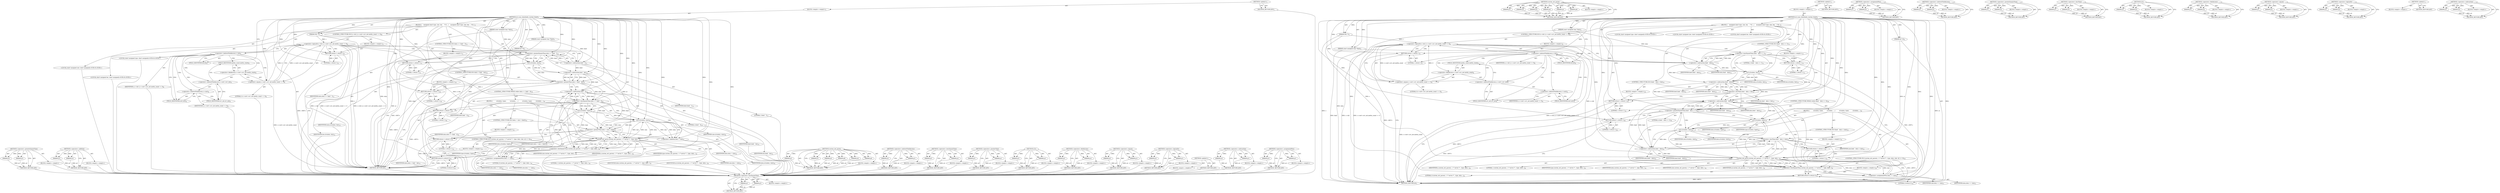 digraph "&lt;operator&gt;.subtraction" {
vulnerable_140 [label=<(METHOD,&lt;operator&gt;.greaterEqualsThan)>];
vulnerable_141 [label=<(PARAM,p1)>];
vulnerable_142 [label=<(PARAM,p2)>];
vulnerable_143 [label=<(BLOCK,&lt;empty&gt;,&lt;empty&gt;)>];
vulnerable_144 [label=<(METHOD_RETURN,ANY)>];
vulnerable_165 [label=<(METHOD,&lt;operator&gt;.addition)>];
vulnerable_166 [label=<(PARAM,p1)>];
vulnerable_167 [label=<(PARAM,p2)>];
vulnerable_168 [label=<(BLOCK,&lt;empty&gt;,&lt;empty&gt;)>];
vulnerable_169 [label=<(METHOD_RETURN,ANY)>];
vulnerable_6 [label=<(METHOD,&lt;global&gt;)<SUB>1</SUB>>];
vulnerable_7 [label=<(BLOCK,&lt;empty&gt;,&lt;empty&gt;)<SUB>1</SUB>>];
vulnerable_8 [label=<(METHOD,ssl_scan_clienthello_custom_tlsext)<SUB>1</SUB>>];
vulnerable_9 [label=<(PARAM,SSL *s)<SUB>1</SUB>>];
vulnerable_10 [label=<(PARAM,const unsigned char *data)<SUB>2</SUB>>];
vulnerable_11 [label=<(PARAM,const unsigned char *limit)<SUB>3</SUB>>];
vulnerable_12 [label=<(PARAM,int *al)<SUB>4</SUB>>];
vulnerable_13 [label=<(BLOCK,{
    unsigned short type, size, len;
    /* If...,{
    unsigned short type, size, len;
    /* If...)<SUB>5</SUB>>];
vulnerable_14 [label="<(LOCAL,short unsigned type: short unsigned)<SUB>6</SUB>>"];
vulnerable_15 [label="<(LOCAL,short unsigned size: short unsigned)<SUB>6</SUB>>"];
vulnerable_16 [label="<(LOCAL,short unsigned len: short unsigned)<SUB>6</SUB>>"];
vulnerable_17 [label=<(CONTROL_STRUCTURE,IF,if (s-&gt;hit || s-&gt;cert-&gt;srv_ext.meths_count == 0))<SUB>8</SUB>>];
vulnerable_18 [label=<(&lt;operator&gt;.logicalOr,s-&gt;hit || s-&gt;cert-&gt;srv_ext.meths_count == 0)<SUB>8</SUB>>];
vulnerable_19 [label=<(&lt;operator&gt;.indirectFieldAccess,s-&gt;hit)<SUB>8</SUB>>];
vulnerable_20 [label=<(IDENTIFIER,s,s-&gt;hit || s-&gt;cert-&gt;srv_ext.meths_count == 0)<SUB>8</SUB>>];
vulnerable_21 [label=<(FIELD_IDENTIFIER,hit,hit)<SUB>8</SUB>>];
vulnerable_22 [label=<(&lt;operator&gt;.equals,s-&gt;cert-&gt;srv_ext.meths_count == 0)<SUB>8</SUB>>];
vulnerable_23 [label=<(&lt;operator&gt;.fieldAccess,s-&gt;cert-&gt;srv_ext.meths_count)<SUB>8</SUB>>];
vulnerable_24 [label=<(&lt;operator&gt;.indirectFieldAccess,s-&gt;cert-&gt;srv_ext)<SUB>8</SUB>>];
vulnerable_25 [label=<(&lt;operator&gt;.indirectFieldAccess,s-&gt;cert)<SUB>8</SUB>>];
vulnerable_26 [label=<(IDENTIFIER,s,s-&gt;cert-&gt;srv_ext.meths_count == 0)<SUB>8</SUB>>];
vulnerable_27 [label=<(FIELD_IDENTIFIER,cert,cert)<SUB>8</SUB>>];
vulnerable_28 [label=<(FIELD_IDENTIFIER,srv_ext,srv_ext)<SUB>8</SUB>>];
vulnerable_29 [label=<(FIELD_IDENTIFIER,meths_count,meths_count)<SUB>8</SUB>>];
vulnerable_30 [label=<(LITERAL,0,s-&gt;cert-&gt;srv_ext.meths_count == 0)<SUB>8</SUB>>];
vulnerable_31 [label=<(BLOCK,&lt;empty&gt;,&lt;empty&gt;)<SUB>9</SUB>>];
vulnerable_32 [label=<(RETURN,return 1;,return 1;)<SUB>9</SUB>>];
vulnerable_33 [label=<(LITERAL,1,return 1;)<SUB>9</SUB>>];
vulnerable_34 [label=<(CONTROL_STRUCTURE,IF,if (data &gt;= limit - 2))<SUB>11</SUB>>];
vulnerable_35 [label=<(&lt;operator&gt;.greaterEqualsThan,data &gt;= limit - 2)<SUB>11</SUB>>];
vulnerable_36 [label=<(IDENTIFIER,data,data &gt;= limit - 2)<SUB>11</SUB>>];
vulnerable_37 [label=<(&lt;operator&gt;.subtraction,limit - 2)<SUB>11</SUB>>];
vulnerable_38 [label=<(IDENTIFIER,limit,limit - 2)<SUB>11</SUB>>];
vulnerable_39 [label=<(LITERAL,2,limit - 2)<SUB>11</SUB>>];
vulnerable_40 [label=<(BLOCK,&lt;empty&gt;,&lt;empty&gt;)<SUB>12</SUB>>];
vulnerable_41 [label=<(RETURN,return 1;,return 1;)<SUB>12</SUB>>];
vulnerable_42 [label=<(LITERAL,1,return 1;)<SUB>12</SUB>>];
vulnerable_43 [label=<(n2s,n2s(data, len))<SUB>13</SUB>>];
vulnerable_44 [label=<(IDENTIFIER,data,n2s(data, len))<SUB>13</SUB>>];
vulnerable_45 [label=<(IDENTIFIER,len,n2s(data, len))<SUB>13</SUB>>];
vulnerable_46 [label=<(CONTROL_STRUCTURE,IF,if (data &gt; limit - len))<SUB>15</SUB>>];
vulnerable_47 [label=<(&lt;operator&gt;.greaterThan,data &gt; limit - len)<SUB>15</SUB>>];
vulnerable_48 [label=<(IDENTIFIER,data,data &gt; limit - len)<SUB>15</SUB>>];
vulnerable_49 [label=<(&lt;operator&gt;.subtraction,limit - len)<SUB>15</SUB>>];
vulnerable_50 [label=<(IDENTIFIER,limit,limit - len)<SUB>15</SUB>>];
vulnerable_51 [label=<(IDENTIFIER,len,limit - len)<SUB>15</SUB>>];
vulnerable_52 [label=<(BLOCK,&lt;empty&gt;,&lt;empty&gt;)<SUB>16</SUB>>];
vulnerable_53 [label=<(RETURN,return 1;,return 1;)<SUB>16</SUB>>];
vulnerable_54 [label=<(LITERAL,1,return 1;)<SUB>16</SUB>>];
vulnerable_55 [label=<(CONTROL_STRUCTURE,WHILE,while (data &lt;= limit - 4))<SUB>18</SUB>>];
vulnerable_56 [label=<(&lt;operator&gt;.lessEqualsThan,data &lt;= limit - 4)<SUB>18</SUB>>];
vulnerable_57 [label=<(IDENTIFIER,data,data &lt;= limit - 4)<SUB>18</SUB>>];
vulnerable_58 [label=<(&lt;operator&gt;.subtraction,limit - 4)<SUB>18</SUB>>];
vulnerable_59 [label=<(IDENTIFIER,limit,limit - 4)<SUB>18</SUB>>];
vulnerable_60 [label=<(LITERAL,4,limit - 4)<SUB>18</SUB>>];
vulnerable_61 [label=<(BLOCK,{
         n2s(data, type);
         n2s(data, ...,{
         n2s(data, type);
         n2s(data, ...)<SUB>18</SUB>>];
vulnerable_62 [label=<(n2s,n2s(data, type))<SUB>19</SUB>>];
vulnerable_63 [label=<(IDENTIFIER,data,n2s(data, type))<SUB>19</SUB>>];
vulnerable_64 [label=<(IDENTIFIER,type,n2s(data, type))<SUB>19</SUB>>];
vulnerable_65 [label=<(n2s,n2s(data, size))<SUB>20</SUB>>];
vulnerable_66 [label=<(IDENTIFIER,data,n2s(data, size))<SUB>20</SUB>>];
vulnerable_67 [label=<(IDENTIFIER,size,n2s(data, size))<SUB>20</SUB>>];
vulnerable_68 [label=<(CONTROL_STRUCTURE,IF,if (data + size &gt; limit))<SUB>22</SUB>>];
vulnerable_69 [label=<(&lt;operator&gt;.greaterThan,data + size &gt; limit)<SUB>22</SUB>>];
vulnerable_70 [label=<(&lt;operator&gt;.addition,data + size)<SUB>22</SUB>>];
vulnerable_71 [label=<(IDENTIFIER,data,data + size)<SUB>22</SUB>>];
vulnerable_72 [label=<(IDENTIFIER,size,data + size)<SUB>22</SUB>>];
vulnerable_73 [label=<(IDENTIFIER,limit,data + size &gt; limit)<SUB>22</SUB>>];
vulnerable_74 [label=<(BLOCK,&lt;empty&gt;,&lt;empty&gt;)<SUB>23</SUB>>];
vulnerable_75 [label=<(RETURN,return 1;,return 1;)<SUB>23</SUB>>];
vulnerable_76 [label=<(LITERAL,1,return 1;)<SUB>23</SUB>>];
vulnerable_77 [label=<(CONTROL_STRUCTURE,IF,if (custom_ext_parse(s, 1 /* server */ , type, data, size, al) &lt;= 0))<SUB>24</SUB>>];
vulnerable_78 [label=<(&lt;operator&gt;.lessEqualsThan,custom_ext_parse(s, 1 /* server */ , type, data...)<SUB>24</SUB>>];
vulnerable_79 [label=<(custom_ext_parse,custom_ext_parse(s, 1 /* server */ , type, data...)<SUB>24</SUB>>];
vulnerable_80 [label=<(IDENTIFIER,s,custom_ext_parse(s, 1 /* server */ , type, data...)<SUB>24</SUB>>];
vulnerable_81 [label=<(LITERAL,1,custom_ext_parse(s, 1 /* server */ , type, data...)<SUB>24</SUB>>];
vulnerable_82 [label=<(IDENTIFIER,type,custom_ext_parse(s, 1 /* server */ , type, data...)<SUB>24</SUB>>];
vulnerable_83 [label=<(IDENTIFIER,data,custom_ext_parse(s, 1 /* server */ , type, data...)<SUB>24</SUB>>];
vulnerable_84 [label=<(IDENTIFIER,size,custom_ext_parse(s, 1 /* server */ , type, data...)<SUB>24</SUB>>];
vulnerable_85 [label=<(IDENTIFIER,al,custom_ext_parse(s, 1 /* server */ , type, data...)<SUB>24</SUB>>];
vulnerable_86 [label=<(LITERAL,0,custom_ext_parse(s, 1 /* server */ , type, data...)<SUB>24</SUB>>];
vulnerable_87 [label=<(BLOCK,&lt;empty&gt;,&lt;empty&gt;)<SUB>25</SUB>>];
vulnerable_88 [label=<(RETURN,return 0;,return 0;)<SUB>25</SUB>>];
vulnerable_89 [label=<(LITERAL,0,return 0;)<SUB>25</SUB>>];
vulnerable_90 [label=<(&lt;operator&gt;.assignmentPlus,data += size)<SUB>27</SUB>>];
vulnerable_91 [label=<(IDENTIFIER,data,data += size)<SUB>27</SUB>>];
vulnerable_92 [label=<(IDENTIFIER,size,data += size)<SUB>27</SUB>>];
vulnerable_93 [label=<(RETURN,return 1;,return 1;)<SUB>30</SUB>>];
vulnerable_94 [label=<(LITERAL,1,return 1;)<SUB>30</SUB>>];
vulnerable_95 [label=<(METHOD_RETURN,int)<SUB>1</SUB>>];
vulnerable_97 [label=<(METHOD_RETURN,ANY)<SUB>1</SUB>>];
vulnerable_170 [label=<(METHOD,custom_ext_parse)>];
vulnerable_171 [label=<(PARAM,p1)>];
vulnerable_172 [label=<(PARAM,p2)>];
vulnerable_173 [label=<(PARAM,p3)>];
vulnerable_174 [label=<(PARAM,p4)>];
vulnerable_175 [label=<(PARAM,p5)>];
vulnerable_176 [label=<(PARAM,p6)>];
vulnerable_177 [label=<(BLOCK,&lt;empty&gt;,&lt;empty&gt;)>];
vulnerable_178 [label=<(METHOD_RETURN,ANY)>];
vulnerable_125 [label=<(METHOD,&lt;operator&gt;.indirectFieldAccess)>];
vulnerable_126 [label=<(PARAM,p1)>];
vulnerable_127 [label=<(PARAM,p2)>];
vulnerable_128 [label=<(BLOCK,&lt;empty&gt;,&lt;empty&gt;)>];
vulnerable_129 [label=<(METHOD_RETURN,ANY)>];
vulnerable_160 [label=<(METHOD,&lt;operator&gt;.lessEqualsThan)>];
vulnerable_161 [label=<(PARAM,p1)>];
vulnerable_162 [label=<(PARAM,p2)>];
vulnerable_163 [label=<(BLOCK,&lt;empty&gt;,&lt;empty&gt;)>];
vulnerable_164 [label=<(METHOD_RETURN,ANY)>];
vulnerable_155 [label=<(METHOD,&lt;operator&gt;.greaterThan)>];
vulnerable_156 [label=<(PARAM,p1)>];
vulnerable_157 [label=<(PARAM,p2)>];
vulnerable_158 [label=<(BLOCK,&lt;empty&gt;,&lt;empty&gt;)>];
vulnerable_159 [label=<(METHOD_RETURN,ANY)>];
vulnerable_150 [label=<(METHOD,n2s)>];
vulnerable_151 [label=<(PARAM,p1)>];
vulnerable_152 [label=<(PARAM,p2)>];
vulnerable_153 [label=<(BLOCK,&lt;empty&gt;,&lt;empty&gt;)>];
vulnerable_154 [label=<(METHOD_RETURN,ANY)>];
vulnerable_135 [label=<(METHOD,&lt;operator&gt;.fieldAccess)>];
vulnerable_136 [label=<(PARAM,p1)>];
vulnerable_137 [label=<(PARAM,p2)>];
vulnerable_138 [label=<(BLOCK,&lt;empty&gt;,&lt;empty&gt;)>];
vulnerable_139 [label=<(METHOD_RETURN,ANY)>];
vulnerable_130 [label=<(METHOD,&lt;operator&gt;.equals)>];
vulnerable_131 [label=<(PARAM,p1)>];
vulnerable_132 [label=<(PARAM,p2)>];
vulnerable_133 [label=<(BLOCK,&lt;empty&gt;,&lt;empty&gt;)>];
vulnerable_134 [label=<(METHOD_RETURN,ANY)>];
vulnerable_120 [label=<(METHOD,&lt;operator&gt;.logicalOr)>];
vulnerable_121 [label=<(PARAM,p1)>];
vulnerable_122 [label=<(PARAM,p2)>];
vulnerable_123 [label=<(BLOCK,&lt;empty&gt;,&lt;empty&gt;)>];
vulnerable_124 [label=<(METHOD_RETURN,ANY)>];
vulnerable_114 [label=<(METHOD,&lt;global&gt;)<SUB>1</SUB>>];
vulnerable_115 [label=<(BLOCK,&lt;empty&gt;,&lt;empty&gt;)>];
vulnerable_116 [label=<(METHOD_RETURN,ANY)>];
vulnerable_145 [label=<(METHOD,&lt;operator&gt;.subtraction)>];
vulnerable_146 [label=<(PARAM,p1)>];
vulnerable_147 [label=<(PARAM,p2)>];
vulnerable_148 [label=<(BLOCK,&lt;empty&gt;,&lt;empty&gt;)>];
vulnerable_149 [label=<(METHOD_RETURN,ANY)>];
vulnerable_179 [label=<(METHOD,&lt;operator&gt;.assignmentPlus)>];
vulnerable_180 [label=<(PARAM,p1)>];
vulnerable_181 [label=<(PARAM,p2)>];
vulnerable_182 [label=<(BLOCK,&lt;empty&gt;,&lt;empty&gt;)>];
vulnerable_183 [label=<(METHOD_RETURN,ANY)>];
fixed_140 [label=<(METHOD,&lt;operator&gt;.lessEqualsThan)>];
fixed_141 [label=<(PARAM,p1)>];
fixed_142 [label=<(PARAM,p2)>];
fixed_143 [label=<(BLOCK,&lt;empty&gt;,&lt;empty&gt;)>];
fixed_144 [label=<(METHOD_RETURN,ANY)>];
fixed_165 [label=<(METHOD,custom_ext_parse)>];
fixed_166 [label=<(PARAM,p1)>];
fixed_167 [label=<(PARAM,p2)>];
fixed_168 [label=<(PARAM,p3)>];
fixed_169 [label=<(PARAM,p4)>];
fixed_170 [label=<(PARAM,p5)>];
fixed_171 [label=<(PARAM,p6)>];
fixed_172 [label=<(BLOCK,&lt;empty&gt;,&lt;empty&gt;)>];
fixed_173 [label=<(METHOD_RETURN,ANY)>];
fixed_6 [label=<(METHOD,&lt;global&gt;)<SUB>1</SUB>>];
fixed_7 [label=<(BLOCK,&lt;empty&gt;,&lt;empty&gt;)<SUB>1</SUB>>];
fixed_8 [label=<(METHOD,ssl_scan_clienthello_custom_tlsext)<SUB>1</SUB>>];
fixed_9 [label=<(PARAM,SSL *s)<SUB>1</SUB>>];
fixed_10 [label=<(PARAM,const unsigned char *data)<SUB>2</SUB>>];
fixed_11 [label=<(PARAM,const unsigned char *limit)<SUB>3</SUB>>];
fixed_12 [label=<(PARAM,int *al)<SUB>4</SUB>>];
fixed_13 [label=<(BLOCK,{
    unsigned short type, size, len;
    /* If...,{
    unsigned short type, size, len;
    /* If...)<SUB>5</SUB>>];
fixed_14 [label="<(LOCAL,short unsigned type: short unsigned)<SUB>6</SUB>>"];
fixed_15 [label="<(LOCAL,short unsigned size: short unsigned)<SUB>6</SUB>>"];
fixed_16 [label="<(LOCAL,short unsigned len: short unsigned)<SUB>6</SUB>>"];
fixed_17 [label=<(CONTROL_STRUCTURE,IF,if (s-&gt;hit || s-&gt;cert-&gt;srv_ext.meths_count == 0))<SUB>8</SUB>>];
fixed_18 [label=<(&lt;operator&gt;.logicalOr,s-&gt;hit || s-&gt;cert-&gt;srv_ext.meths_count == 0)<SUB>8</SUB>>];
fixed_19 [label=<(&lt;operator&gt;.indirectFieldAccess,s-&gt;hit)<SUB>8</SUB>>];
fixed_20 [label=<(IDENTIFIER,s,s-&gt;hit || s-&gt;cert-&gt;srv_ext.meths_count == 0)<SUB>8</SUB>>];
fixed_21 [label=<(FIELD_IDENTIFIER,hit,hit)<SUB>8</SUB>>];
fixed_22 [label=<(&lt;operator&gt;.equals,s-&gt;cert-&gt;srv_ext.meths_count == 0)<SUB>8</SUB>>];
fixed_23 [label=<(&lt;operator&gt;.fieldAccess,s-&gt;cert-&gt;srv_ext.meths_count)<SUB>8</SUB>>];
fixed_24 [label=<(&lt;operator&gt;.indirectFieldAccess,s-&gt;cert-&gt;srv_ext)<SUB>8</SUB>>];
fixed_25 [label=<(&lt;operator&gt;.indirectFieldAccess,s-&gt;cert)<SUB>8</SUB>>];
fixed_26 [label=<(IDENTIFIER,s,s-&gt;cert-&gt;srv_ext.meths_count == 0)<SUB>8</SUB>>];
fixed_27 [label=<(FIELD_IDENTIFIER,cert,cert)<SUB>8</SUB>>];
fixed_28 [label=<(FIELD_IDENTIFIER,srv_ext,srv_ext)<SUB>8</SUB>>];
fixed_29 [label=<(FIELD_IDENTIFIER,meths_count,meths_count)<SUB>8</SUB>>];
fixed_30 [label=<(LITERAL,0,s-&gt;cert-&gt;srv_ext.meths_count == 0)<SUB>8</SUB>>];
fixed_31 [label=<(BLOCK,&lt;empty&gt;,&lt;empty&gt;)<SUB>9</SUB>>];
fixed_32 [label=<(RETURN,return 1;,return 1;)<SUB>9</SUB>>];
fixed_33 [label=<(LITERAL,1,return 1;)<SUB>9</SUB>>];
fixed_34 [label=<(CONTROL_STRUCTURE,IF,if (limit - data &lt;= 2))<SUB>11</SUB>>];
fixed_35 [label=<(&lt;operator&gt;.lessEqualsThan,limit - data &lt;= 2)<SUB>11</SUB>>];
fixed_36 [label=<(&lt;operator&gt;.subtraction,limit - data)<SUB>11</SUB>>];
fixed_37 [label=<(IDENTIFIER,limit,limit - data)<SUB>11</SUB>>];
fixed_38 [label=<(IDENTIFIER,data,limit - data)<SUB>11</SUB>>];
fixed_39 [label=<(LITERAL,2,limit - data &lt;= 2)<SUB>11</SUB>>];
fixed_40 [label=<(BLOCK,&lt;empty&gt;,&lt;empty&gt;)<SUB>12</SUB>>];
fixed_41 [label=<(RETURN,return 1;,return 1;)<SUB>12</SUB>>];
fixed_42 [label=<(LITERAL,1,return 1;)<SUB>12</SUB>>];
fixed_43 [label=<(n2s,n2s(data, len))<SUB>13</SUB>>];
fixed_44 [label=<(IDENTIFIER,data,n2s(data, len))<SUB>13</SUB>>];
fixed_45 [label=<(IDENTIFIER,len,n2s(data, len))<SUB>13</SUB>>];
fixed_46 [label=<(CONTROL_STRUCTURE,IF,if (limit - data &lt; len))<SUB>15</SUB>>];
fixed_47 [label=<(&lt;operator&gt;.lessThan,limit - data &lt; len)<SUB>15</SUB>>];
fixed_48 [label=<(&lt;operator&gt;.subtraction,limit - data)<SUB>15</SUB>>];
fixed_49 [label=<(IDENTIFIER,limit,limit - data)<SUB>15</SUB>>];
fixed_50 [label=<(IDENTIFIER,data,limit - data)<SUB>15</SUB>>];
fixed_51 [label=<(IDENTIFIER,len,limit - data &lt; len)<SUB>15</SUB>>];
fixed_52 [label=<(BLOCK,&lt;empty&gt;,&lt;empty&gt;)<SUB>16</SUB>>];
fixed_53 [label=<(RETURN,return 1;,return 1;)<SUB>16</SUB>>];
fixed_54 [label=<(LITERAL,1,return 1;)<SUB>16</SUB>>];
fixed_55 [label=<(CONTROL_STRUCTURE,WHILE,while (limit - data &gt;= 4))<SUB>18</SUB>>];
fixed_56 [label=<(&lt;operator&gt;.greaterEqualsThan,limit - data &gt;= 4)<SUB>18</SUB>>];
fixed_57 [label=<(&lt;operator&gt;.subtraction,limit - data)<SUB>18</SUB>>];
fixed_58 [label=<(IDENTIFIER,limit,limit - data)<SUB>18</SUB>>];
fixed_59 [label=<(IDENTIFIER,data,limit - data)<SUB>18</SUB>>];
fixed_60 [label=<(LITERAL,4,limit - data &gt;= 4)<SUB>18</SUB>>];
fixed_61 [label=<(BLOCK,{
         n2s(data, type);
         n2s(data, ...,{
         n2s(data, type);
         n2s(data, ...)<SUB>18</SUB>>];
fixed_62 [label=<(n2s,n2s(data, type))<SUB>19</SUB>>];
fixed_63 [label=<(IDENTIFIER,data,n2s(data, type))<SUB>19</SUB>>];
fixed_64 [label=<(IDENTIFIER,type,n2s(data, type))<SUB>19</SUB>>];
fixed_65 [label=<(n2s,n2s(data, size))<SUB>20</SUB>>];
fixed_66 [label=<(IDENTIFIER,data,n2s(data, size))<SUB>20</SUB>>];
fixed_67 [label=<(IDENTIFIER,size,n2s(data, size))<SUB>20</SUB>>];
fixed_68 [label=<(CONTROL_STRUCTURE,IF,if (limit - data &lt; size))<SUB>22</SUB>>];
fixed_69 [label=<(&lt;operator&gt;.lessThan,limit - data &lt; size)<SUB>22</SUB>>];
fixed_70 [label=<(&lt;operator&gt;.subtraction,limit - data)<SUB>22</SUB>>];
fixed_71 [label=<(IDENTIFIER,limit,limit - data)<SUB>22</SUB>>];
fixed_72 [label=<(IDENTIFIER,data,limit - data)<SUB>22</SUB>>];
fixed_73 [label=<(IDENTIFIER,size,limit - data &lt; size)<SUB>22</SUB>>];
fixed_74 [label=<(BLOCK,&lt;empty&gt;,&lt;empty&gt;)<SUB>23</SUB>>];
fixed_75 [label=<(RETURN,return 1;,return 1;)<SUB>23</SUB>>];
fixed_76 [label=<(LITERAL,1,return 1;)<SUB>23</SUB>>];
fixed_77 [label=<(CONTROL_STRUCTURE,IF,if (custom_ext_parse(s, 1 /* server */ , type, data, size, al) &lt;= 0))<SUB>24</SUB>>];
fixed_78 [label=<(&lt;operator&gt;.lessEqualsThan,custom_ext_parse(s, 1 /* server */ , type, data...)<SUB>24</SUB>>];
fixed_79 [label=<(custom_ext_parse,custom_ext_parse(s, 1 /* server */ , type, data...)<SUB>24</SUB>>];
fixed_80 [label=<(IDENTIFIER,s,custom_ext_parse(s, 1 /* server */ , type, data...)<SUB>24</SUB>>];
fixed_81 [label=<(LITERAL,1,custom_ext_parse(s, 1 /* server */ , type, data...)<SUB>24</SUB>>];
fixed_82 [label=<(IDENTIFIER,type,custom_ext_parse(s, 1 /* server */ , type, data...)<SUB>24</SUB>>];
fixed_83 [label=<(IDENTIFIER,data,custom_ext_parse(s, 1 /* server */ , type, data...)<SUB>24</SUB>>];
fixed_84 [label=<(IDENTIFIER,size,custom_ext_parse(s, 1 /* server */ , type, data...)<SUB>24</SUB>>];
fixed_85 [label=<(IDENTIFIER,al,custom_ext_parse(s, 1 /* server */ , type, data...)<SUB>24</SUB>>];
fixed_86 [label=<(LITERAL,0,custom_ext_parse(s, 1 /* server */ , type, data...)<SUB>24</SUB>>];
fixed_87 [label=<(BLOCK,&lt;empty&gt;,&lt;empty&gt;)<SUB>25</SUB>>];
fixed_88 [label=<(RETURN,return 0;,return 0;)<SUB>25</SUB>>];
fixed_89 [label=<(LITERAL,0,return 0;)<SUB>25</SUB>>];
fixed_90 [label=<(&lt;operator&gt;.assignmentPlus,data += size)<SUB>27</SUB>>];
fixed_91 [label=<(IDENTIFIER,data,data += size)<SUB>27</SUB>>];
fixed_92 [label=<(IDENTIFIER,size,data += size)<SUB>27</SUB>>];
fixed_93 [label=<(RETURN,return 1;,return 1;)<SUB>30</SUB>>];
fixed_94 [label=<(LITERAL,1,return 1;)<SUB>30</SUB>>];
fixed_95 [label=<(METHOD_RETURN,int)<SUB>1</SUB>>];
fixed_97 [label=<(METHOD_RETURN,ANY)<SUB>1</SUB>>];
fixed_174 [label=<(METHOD,&lt;operator&gt;.assignmentPlus)>];
fixed_175 [label=<(PARAM,p1)>];
fixed_176 [label=<(PARAM,p2)>];
fixed_177 [label=<(BLOCK,&lt;empty&gt;,&lt;empty&gt;)>];
fixed_178 [label=<(METHOD_RETURN,ANY)>];
fixed_125 [label=<(METHOD,&lt;operator&gt;.indirectFieldAccess)>];
fixed_126 [label=<(PARAM,p1)>];
fixed_127 [label=<(PARAM,p2)>];
fixed_128 [label=<(BLOCK,&lt;empty&gt;,&lt;empty&gt;)>];
fixed_129 [label=<(METHOD_RETURN,ANY)>];
fixed_160 [label=<(METHOD,&lt;operator&gt;.greaterEqualsThan)>];
fixed_161 [label=<(PARAM,p1)>];
fixed_162 [label=<(PARAM,p2)>];
fixed_163 [label=<(BLOCK,&lt;empty&gt;,&lt;empty&gt;)>];
fixed_164 [label=<(METHOD_RETURN,ANY)>];
fixed_155 [label=<(METHOD,&lt;operator&gt;.lessThan)>];
fixed_156 [label=<(PARAM,p1)>];
fixed_157 [label=<(PARAM,p2)>];
fixed_158 [label=<(BLOCK,&lt;empty&gt;,&lt;empty&gt;)>];
fixed_159 [label=<(METHOD_RETURN,ANY)>];
fixed_150 [label=<(METHOD,n2s)>];
fixed_151 [label=<(PARAM,p1)>];
fixed_152 [label=<(PARAM,p2)>];
fixed_153 [label=<(BLOCK,&lt;empty&gt;,&lt;empty&gt;)>];
fixed_154 [label=<(METHOD_RETURN,ANY)>];
fixed_135 [label=<(METHOD,&lt;operator&gt;.fieldAccess)>];
fixed_136 [label=<(PARAM,p1)>];
fixed_137 [label=<(PARAM,p2)>];
fixed_138 [label=<(BLOCK,&lt;empty&gt;,&lt;empty&gt;)>];
fixed_139 [label=<(METHOD_RETURN,ANY)>];
fixed_130 [label=<(METHOD,&lt;operator&gt;.equals)>];
fixed_131 [label=<(PARAM,p1)>];
fixed_132 [label=<(PARAM,p2)>];
fixed_133 [label=<(BLOCK,&lt;empty&gt;,&lt;empty&gt;)>];
fixed_134 [label=<(METHOD_RETURN,ANY)>];
fixed_120 [label=<(METHOD,&lt;operator&gt;.logicalOr)>];
fixed_121 [label=<(PARAM,p1)>];
fixed_122 [label=<(PARAM,p2)>];
fixed_123 [label=<(BLOCK,&lt;empty&gt;,&lt;empty&gt;)>];
fixed_124 [label=<(METHOD_RETURN,ANY)>];
fixed_114 [label=<(METHOD,&lt;global&gt;)<SUB>1</SUB>>];
fixed_115 [label=<(BLOCK,&lt;empty&gt;,&lt;empty&gt;)>];
fixed_116 [label=<(METHOD_RETURN,ANY)>];
fixed_145 [label=<(METHOD,&lt;operator&gt;.subtraction)>];
fixed_146 [label=<(PARAM,p1)>];
fixed_147 [label=<(PARAM,p2)>];
fixed_148 [label=<(BLOCK,&lt;empty&gt;,&lt;empty&gt;)>];
fixed_149 [label=<(METHOD_RETURN,ANY)>];
vulnerable_140 -> vulnerable_141  [key=0, label="AST: "];
vulnerable_140 -> vulnerable_141  [key=1, label="DDG: "];
vulnerable_140 -> vulnerable_143  [key=0, label="AST: "];
vulnerable_140 -> vulnerable_142  [key=0, label="AST: "];
vulnerable_140 -> vulnerable_142  [key=1, label="DDG: "];
vulnerable_140 -> vulnerable_144  [key=0, label="AST: "];
vulnerable_140 -> vulnerable_144  [key=1, label="CFG: "];
vulnerable_141 -> vulnerable_144  [key=0, label="DDG: p1"];
vulnerable_142 -> vulnerable_144  [key=0, label="DDG: p2"];
vulnerable_143 -> fixed_140  [key=0];
vulnerable_144 -> fixed_140  [key=0];
vulnerable_165 -> vulnerable_166  [key=0, label="AST: "];
vulnerable_165 -> vulnerable_166  [key=1, label="DDG: "];
vulnerable_165 -> vulnerable_168  [key=0, label="AST: "];
vulnerable_165 -> vulnerable_167  [key=0, label="AST: "];
vulnerable_165 -> vulnerable_167  [key=1, label="DDG: "];
vulnerable_165 -> vulnerable_169  [key=0, label="AST: "];
vulnerable_165 -> vulnerable_169  [key=1, label="CFG: "];
vulnerable_166 -> vulnerable_169  [key=0, label="DDG: p1"];
vulnerable_167 -> vulnerable_169  [key=0, label="DDG: p2"];
vulnerable_168 -> fixed_140  [key=0];
vulnerable_169 -> fixed_140  [key=0];
vulnerable_6 -> vulnerable_7  [key=0, label="AST: "];
vulnerable_6 -> vulnerable_97  [key=0, label="AST: "];
vulnerable_6 -> vulnerable_97  [key=1, label="CFG: "];
vulnerable_7 -> vulnerable_8  [key=0, label="AST: "];
vulnerable_8 -> vulnerable_9  [key=0, label="AST: "];
vulnerable_8 -> vulnerable_9  [key=1, label="DDG: "];
vulnerable_8 -> vulnerable_10  [key=0, label="AST: "];
vulnerable_8 -> vulnerable_10  [key=1, label="DDG: "];
vulnerable_8 -> vulnerable_11  [key=0, label="AST: "];
vulnerable_8 -> vulnerable_11  [key=1, label="DDG: "];
vulnerable_8 -> vulnerable_12  [key=0, label="AST: "];
vulnerable_8 -> vulnerable_12  [key=1, label="DDG: "];
vulnerable_8 -> vulnerable_13  [key=0, label="AST: "];
vulnerable_8 -> vulnerable_95  [key=0, label="AST: "];
vulnerable_8 -> vulnerable_21  [key=0, label="CFG: "];
vulnerable_8 -> vulnerable_93  [key=0, label="DDG: "];
vulnerable_8 -> vulnerable_43  [key=0, label="DDG: "];
vulnerable_8 -> vulnerable_94  [key=0, label="DDG: "];
vulnerable_8 -> vulnerable_32  [key=0, label="DDG: "];
vulnerable_8 -> vulnerable_35  [key=0, label="DDG: "];
vulnerable_8 -> vulnerable_41  [key=0, label="DDG: "];
vulnerable_8 -> vulnerable_47  [key=0, label="DDG: "];
vulnerable_8 -> vulnerable_53  [key=0, label="DDG: "];
vulnerable_8 -> vulnerable_56  [key=0, label="DDG: "];
vulnerable_8 -> vulnerable_90  [key=0, label="DDG: "];
vulnerable_8 -> vulnerable_22  [key=0, label="DDG: "];
vulnerable_8 -> vulnerable_33  [key=0, label="DDG: "];
vulnerable_8 -> vulnerable_37  [key=0, label="DDG: "];
vulnerable_8 -> vulnerable_42  [key=0, label="DDG: "];
vulnerable_8 -> vulnerable_49  [key=0, label="DDG: "];
vulnerable_8 -> vulnerable_54  [key=0, label="DDG: "];
vulnerable_8 -> vulnerable_58  [key=0, label="DDG: "];
vulnerable_8 -> vulnerable_62  [key=0, label="DDG: "];
vulnerable_8 -> vulnerable_65  [key=0, label="DDG: "];
vulnerable_8 -> vulnerable_69  [key=0, label="DDG: "];
vulnerable_8 -> vulnerable_75  [key=0, label="DDG: "];
vulnerable_8 -> vulnerable_78  [key=0, label="DDG: "];
vulnerable_8 -> vulnerable_88  [key=0, label="DDG: "];
vulnerable_8 -> vulnerable_70  [key=0, label="DDG: "];
vulnerable_8 -> vulnerable_76  [key=0, label="DDG: "];
vulnerable_8 -> vulnerable_79  [key=0, label="DDG: "];
vulnerable_8 -> vulnerable_89  [key=0, label="DDG: "];
vulnerable_9 -> vulnerable_95  [key=0, label="DDG: s"];
vulnerable_9 -> vulnerable_18  [key=0, label="DDG: s"];
vulnerable_9 -> vulnerable_79  [key=0, label="DDG: s"];
vulnerable_10 -> vulnerable_95  [key=0, label="DDG: data"];
vulnerable_10 -> vulnerable_35  [key=0, label="DDG: data"];
vulnerable_11 -> vulnerable_95  [key=0, label="DDG: limit"];
vulnerable_11 -> vulnerable_37  [key=0, label="DDG: limit"];
vulnerable_12 -> vulnerable_95  [key=0, label="DDG: al"];
vulnerable_12 -> vulnerable_79  [key=0, label="DDG: al"];
vulnerable_13 -> vulnerable_14  [key=0, label="AST: "];
vulnerable_13 -> vulnerable_15  [key=0, label="AST: "];
vulnerable_13 -> vulnerable_16  [key=0, label="AST: "];
vulnerable_13 -> vulnerable_17  [key=0, label="AST: "];
vulnerable_13 -> vulnerable_34  [key=0, label="AST: "];
vulnerable_13 -> vulnerable_43  [key=0, label="AST: "];
vulnerable_13 -> vulnerable_46  [key=0, label="AST: "];
vulnerable_13 -> vulnerable_55  [key=0, label="AST: "];
vulnerable_13 -> vulnerable_93  [key=0, label="AST: "];
vulnerable_14 -> fixed_140  [key=0];
vulnerable_15 -> fixed_140  [key=0];
vulnerable_16 -> fixed_140  [key=0];
vulnerable_17 -> vulnerable_18  [key=0, label="AST: "];
vulnerable_17 -> vulnerable_31  [key=0, label="AST: "];
vulnerable_18 -> vulnerable_19  [key=0, label="AST: "];
vulnerable_18 -> vulnerable_22  [key=0, label="AST: "];
vulnerable_18 -> vulnerable_32  [key=0, label="CFG: "];
vulnerable_18 -> vulnerable_32  [key=1, label="CDG: "];
vulnerable_18 -> vulnerable_37  [key=0, label="CFG: "];
vulnerable_18 -> vulnerable_37  [key=1, label="CDG: "];
vulnerable_18 -> vulnerable_95  [key=0, label="DDG: s-&gt;hit"];
vulnerable_18 -> vulnerable_95  [key=1, label="DDG: s-&gt;cert-&gt;srv_ext.meths_count == 0"];
vulnerable_18 -> vulnerable_95  [key=2, label="DDG: s-&gt;hit || s-&gt;cert-&gt;srv_ext.meths_count == 0"];
vulnerable_18 -> vulnerable_79  [key=0, label="DDG: s-&gt;hit"];
vulnerable_18 -> vulnerable_35  [key=0, label="CDG: "];
vulnerable_19 -> vulnerable_20  [key=0, label="AST: "];
vulnerable_19 -> vulnerable_21  [key=0, label="AST: "];
vulnerable_19 -> vulnerable_18  [key=0, label="CFG: "];
vulnerable_19 -> vulnerable_27  [key=0, label="CFG: "];
vulnerable_19 -> vulnerable_27  [key=1, label="CDG: "];
vulnerable_19 -> vulnerable_28  [key=0, label="CDG: "];
vulnerable_19 -> vulnerable_25  [key=0, label="CDG: "];
vulnerable_19 -> vulnerable_22  [key=0, label="CDG: "];
vulnerable_19 -> vulnerable_29  [key=0, label="CDG: "];
vulnerable_19 -> vulnerable_24  [key=0, label="CDG: "];
vulnerable_19 -> vulnerable_23  [key=0, label="CDG: "];
vulnerable_20 -> fixed_140  [key=0];
vulnerable_21 -> vulnerable_19  [key=0, label="CFG: "];
vulnerable_22 -> vulnerable_23  [key=0, label="AST: "];
vulnerable_22 -> vulnerable_30  [key=0, label="AST: "];
vulnerable_22 -> vulnerable_18  [key=0, label="CFG: "];
vulnerable_22 -> vulnerable_18  [key=1, label="DDG: s-&gt;cert-&gt;srv_ext.meths_count"];
vulnerable_22 -> vulnerable_18  [key=2, label="DDG: 0"];
vulnerable_22 -> vulnerable_95  [key=0, label="DDG: s-&gt;cert-&gt;srv_ext.meths_count"];
vulnerable_23 -> vulnerable_24  [key=0, label="AST: "];
vulnerable_23 -> vulnerable_29  [key=0, label="AST: "];
vulnerable_23 -> vulnerable_22  [key=0, label="CFG: "];
vulnerable_24 -> vulnerable_25  [key=0, label="AST: "];
vulnerable_24 -> vulnerable_28  [key=0, label="AST: "];
vulnerable_24 -> vulnerable_29  [key=0, label="CFG: "];
vulnerable_25 -> vulnerable_26  [key=0, label="AST: "];
vulnerable_25 -> vulnerable_27  [key=0, label="AST: "];
vulnerable_25 -> vulnerable_28  [key=0, label="CFG: "];
vulnerable_26 -> fixed_140  [key=0];
vulnerable_27 -> vulnerable_25  [key=0, label="CFG: "];
vulnerable_28 -> vulnerable_24  [key=0, label="CFG: "];
vulnerable_29 -> vulnerable_23  [key=0, label="CFG: "];
vulnerable_30 -> fixed_140  [key=0];
vulnerable_31 -> vulnerable_32  [key=0, label="AST: "];
vulnerable_32 -> vulnerable_33  [key=0, label="AST: "];
vulnerable_32 -> vulnerable_95  [key=0, label="CFG: "];
vulnerable_32 -> vulnerable_95  [key=1, label="DDG: &lt;RET&gt;"];
vulnerable_33 -> vulnerable_32  [key=0, label="DDG: 1"];
vulnerable_34 -> vulnerable_35  [key=0, label="AST: "];
vulnerable_34 -> vulnerable_40  [key=0, label="AST: "];
vulnerable_35 -> vulnerable_36  [key=0, label="AST: "];
vulnerable_35 -> vulnerable_37  [key=0, label="AST: "];
vulnerable_35 -> vulnerable_41  [key=0, label="CFG: "];
vulnerable_35 -> vulnerable_41  [key=1, label="CDG: "];
vulnerable_35 -> vulnerable_43  [key=0, label="CFG: "];
vulnerable_35 -> vulnerable_43  [key=1, label="DDG: data"];
vulnerable_35 -> vulnerable_43  [key=2, label="CDG: "];
vulnerable_35 -> vulnerable_47  [key=0, label="CDG: "];
vulnerable_35 -> vulnerable_49  [key=0, label="CDG: "];
vulnerable_36 -> fixed_140  [key=0];
vulnerable_37 -> vulnerable_38  [key=0, label="AST: "];
vulnerable_37 -> vulnerable_39  [key=0, label="AST: "];
vulnerable_37 -> vulnerable_35  [key=0, label="CFG: "];
vulnerable_37 -> vulnerable_35  [key=1, label="DDG: limit"];
vulnerable_37 -> vulnerable_35  [key=2, label="DDG: 2"];
vulnerable_37 -> vulnerable_49  [key=0, label="DDG: limit"];
vulnerable_38 -> fixed_140  [key=0];
vulnerable_39 -> fixed_140  [key=0];
vulnerable_40 -> vulnerable_41  [key=0, label="AST: "];
vulnerable_41 -> vulnerable_42  [key=0, label="AST: "];
vulnerable_41 -> vulnerable_95  [key=0, label="CFG: "];
vulnerable_41 -> vulnerable_95  [key=1, label="DDG: &lt;RET&gt;"];
vulnerable_42 -> vulnerable_41  [key=0, label="DDG: 1"];
vulnerable_43 -> vulnerable_44  [key=0, label="AST: "];
vulnerable_43 -> vulnerable_45  [key=0, label="AST: "];
vulnerable_43 -> vulnerable_49  [key=0, label="CFG: "];
vulnerable_43 -> vulnerable_49  [key=1, label="DDG: len"];
vulnerable_43 -> vulnerable_47  [key=0, label="DDG: data"];
vulnerable_44 -> fixed_140  [key=0];
vulnerable_45 -> fixed_140  [key=0];
vulnerable_46 -> vulnerable_47  [key=0, label="AST: "];
vulnerable_46 -> vulnerable_52  [key=0, label="AST: "];
vulnerable_47 -> vulnerable_48  [key=0, label="AST: "];
vulnerable_47 -> vulnerable_49  [key=0, label="AST: "];
vulnerable_47 -> vulnerable_53  [key=0, label="CFG: "];
vulnerable_47 -> vulnerable_53  [key=1, label="CDG: "];
vulnerable_47 -> vulnerable_58  [key=0, label="CFG: "];
vulnerable_47 -> vulnerable_58  [key=1, label="CDG: "];
vulnerable_47 -> vulnerable_56  [key=0, label="DDG: data"];
vulnerable_47 -> vulnerable_56  [key=1, label="CDG: "];
vulnerable_48 -> fixed_140  [key=0];
vulnerable_49 -> vulnerable_50  [key=0, label="AST: "];
vulnerable_49 -> vulnerable_51  [key=0, label="AST: "];
vulnerable_49 -> vulnerable_47  [key=0, label="CFG: "];
vulnerable_49 -> vulnerable_47  [key=1, label="DDG: limit"];
vulnerable_49 -> vulnerable_47  [key=2, label="DDG: len"];
vulnerable_49 -> vulnerable_58  [key=0, label="DDG: limit"];
vulnerable_50 -> fixed_140  [key=0];
vulnerable_51 -> fixed_140  [key=0];
vulnerable_52 -> vulnerable_53  [key=0, label="AST: "];
vulnerable_53 -> vulnerable_54  [key=0, label="AST: "];
vulnerable_53 -> vulnerable_95  [key=0, label="CFG: "];
vulnerable_53 -> vulnerable_95  [key=1, label="DDG: &lt;RET&gt;"];
vulnerable_54 -> vulnerable_53  [key=0, label="DDG: 1"];
vulnerable_55 -> vulnerable_56  [key=0, label="AST: "];
vulnerable_55 -> vulnerable_61  [key=0, label="AST: "];
vulnerable_56 -> vulnerable_57  [key=0, label="AST: "];
vulnerable_56 -> vulnerable_58  [key=0, label="AST: "];
vulnerable_56 -> vulnerable_62  [key=0, label="CFG: "];
vulnerable_56 -> vulnerable_62  [key=1, label="DDG: data"];
vulnerable_56 -> vulnerable_62  [key=2, label="CDG: "];
vulnerable_56 -> vulnerable_93  [key=0, label="CFG: "];
vulnerable_56 -> vulnerable_93  [key=1, label="CDG: "];
vulnerable_56 -> vulnerable_69  [key=0, label="CDG: "];
vulnerable_56 -> vulnerable_65  [key=0, label="CDG: "];
vulnerable_56 -> vulnerable_70  [key=0, label="CDG: "];
vulnerable_57 -> fixed_140  [key=0];
vulnerable_58 -> vulnerable_59  [key=0, label="AST: "];
vulnerable_58 -> vulnerable_60  [key=0, label="AST: "];
vulnerable_58 -> vulnerable_56  [key=0, label="CFG: "];
vulnerable_58 -> vulnerable_56  [key=1, label="DDG: limit"];
vulnerable_58 -> vulnerable_56  [key=2, label="DDG: 4"];
vulnerable_58 -> vulnerable_69  [key=0, label="DDG: limit"];
vulnerable_59 -> fixed_140  [key=0];
vulnerable_60 -> fixed_140  [key=0];
vulnerable_61 -> vulnerable_62  [key=0, label="AST: "];
vulnerable_61 -> vulnerable_65  [key=0, label="AST: "];
vulnerable_61 -> vulnerable_68  [key=0, label="AST: "];
vulnerable_61 -> vulnerable_77  [key=0, label="AST: "];
vulnerable_61 -> vulnerable_90  [key=0, label="AST: "];
vulnerable_62 -> vulnerable_63  [key=0, label="AST: "];
vulnerable_62 -> vulnerable_64  [key=0, label="AST: "];
vulnerable_62 -> vulnerable_65  [key=0, label="CFG: "];
vulnerable_62 -> vulnerable_65  [key=1, label="DDG: data"];
vulnerable_62 -> vulnerable_79  [key=0, label="DDG: type"];
vulnerable_63 -> fixed_140  [key=0];
vulnerable_64 -> fixed_140  [key=0];
vulnerable_65 -> vulnerable_66  [key=0, label="AST: "];
vulnerable_65 -> vulnerable_67  [key=0, label="AST: "];
vulnerable_65 -> vulnerable_70  [key=0, label="CFG: "];
vulnerable_65 -> vulnerable_70  [key=1, label="DDG: data"];
vulnerable_65 -> vulnerable_70  [key=2, label="DDG: size"];
vulnerable_65 -> vulnerable_69  [key=0, label="DDG: data"];
vulnerable_65 -> vulnerable_69  [key=1, label="DDG: size"];
vulnerable_65 -> vulnerable_79  [key=0, label="DDG: data"];
vulnerable_65 -> vulnerable_79  [key=1, label="DDG: size"];
vulnerable_66 -> fixed_140  [key=0];
vulnerable_67 -> fixed_140  [key=0];
vulnerable_68 -> vulnerable_69  [key=0, label="AST: "];
vulnerable_68 -> vulnerable_74  [key=0, label="AST: "];
vulnerable_69 -> vulnerable_70  [key=0, label="AST: "];
vulnerable_69 -> vulnerable_73  [key=0, label="AST: "];
vulnerable_69 -> vulnerable_75  [key=0, label="CFG: "];
vulnerable_69 -> vulnerable_75  [key=1, label="CDG: "];
vulnerable_69 -> vulnerable_79  [key=0, label="CFG: "];
vulnerable_69 -> vulnerable_79  [key=1, label="CDG: "];
vulnerable_69 -> vulnerable_58  [key=0, label="DDG: limit"];
vulnerable_69 -> vulnerable_78  [key=0, label="CDG: "];
vulnerable_70 -> vulnerable_71  [key=0, label="AST: "];
vulnerable_70 -> vulnerable_72  [key=0, label="AST: "];
vulnerable_70 -> vulnerable_69  [key=0, label="CFG: "];
vulnerable_71 -> fixed_140  [key=0];
vulnerable_72 -> fixed_140  [key=0];
vulnerable_73 -> fixed_140  [key=0];
vulnerable_74 -> vulnerable_75  [key=0, label="AST: "];
vulnerable_75 -> vulnerable_76  [key=0, label="AST: "];
vulnerable_75 -> vulnerable_95  [key=0, label="CFG: "];
vulnerable_75 -> vulnerable_95  [key=1, label="DDG: &lt;RET&gt;"];
vulnerable_76 -> vulnerable_75  [key=0, label="DDG: 1"];
vulnerable_77 -> vulnerable_78  [key=0, label="AST: "];
vulnerable_77 -> vulnerable_87  [key=0, label="AST: "];
vulnerable_78 -> vulnerable_79  [key=0, label="AST: "];
vulnerable_78 -> vulnerable_86  [key=0, label="AST: "];
vulnerable_78 -> vulnerable_88  [key=0, label="CFG: "];
vulnerable_78 -> vulnerable_88  [key=1, label="CDG: "];
vulnerable_78 -> vulnerable_90  [key=0, label="CFG: "];
vulnerable_78 -> vulnerable_90  [key=1, label="CDG: "];
vulnerable_78 -> vulnerable_56  [key=0, label="CDG: "];
vulnerable_78 -> vulnerable_58  [key=0, label="CDG: "];
vulnerable_79 -> vulnerable_80  [key=0, label="AST: "];
vulnerable_79 -> vulnerable_81  [key=0, label="AST: "];
vulnerable_79 -> vulnerable_82  [key=0, label="AST: "];
vulnerable_79 -> vulnerable_83  [key=0, label="AST: "];
vulnerable_79 -> vulnerable_84  [key=0, label="AST: "];
vulnerable_79 -> vulnerable_85  [key=0, label="AST: "];
vulnerable_79 -> vulnerable_78  [key=0, label="CFG: "];
vulnerable_79 -> vulnerable_78  [key=1, label="DDG: type"];
vulnerable_79 -> vulnerable_78  [key=2, label="DDG: s"];
vulnerable_79 -> vulnerable_78  [key=3, label="DDG: size"];
vulnerable_79 -> vulnerable_78  [key=4, label="DDG: al"];
vulnerable_79 -> vulnerable_78  [key=5, label="DDG: 1"];
vulnerable_79 -> vulnerable_78  [key=6, label="DDG: data"];
vulnerable_79 -> vulnerable_90  [key=0, label="DDG: size"];
vulnerable_79 -> vulnerable_90  [key=1, label="DDG: data"];
vulnerable_79 -> vulnerable_62  [key=0, label="DDG: type"];
vulnerable_79 -> vulnerable_65  [key=0, label="DDG: size"];
vulnerable_80 -> fixed_140  [key=0];
vulnerable_81 -> fixed_140  [key=0];
vulnerable_82 -> fixed_140  [key=0];
vulnerable_83 -> fixed_140  [key=0];
vulnerable_84 -> fixed_140  [key=0];
vulnerable_85 -> fixed_140  [key=0];
vulnerable_86 -> fixed_140  [key=0];
vulnerable_87 -> vulnerable_88  [key=0, label="AST: "];
vulnerable_88 -> vulnerable_89  [key=0, label="AST: "];
vulnerable_88 -> vulnerable_95  [key=0, label="CFG: "];
vulnerable_88 -> vulnerable_95  [key=1, label="DDG: &lt;RET&gt;"];
vulnerable_89 -> vulnerable_88  [key=0, label="DDG: 0"];
vulnerable_90 -> vulnerable_91  [key=0, label="AST: "];
vulnerable_90 -> vulnerable_92  [key=0, label="AST: "];
vulnerable_90 -> vulnerable_58  [key=0, label="CFG: "];
vulnerable_90 -> vulnerable_56  [key=0, label="DDG: data"];
vulnerable_91 -> fixed_140  [key=0];
vulnerable_92 -> fixed_140  [key=0];
vulnerable_93 -> vulnerable_94  [key=0, label="AST: "];
vulnerable_93 -> vulnerable_95  [key=0, label="CFG: "];
vulnerable_93 -> vulnerable_95  [key=1, label="DDG: &lt;RET&gt;"];
vulnerable_94 -> vulnerable_93  [key=0, label="DDG: 1"];
vulnerable_95 -> fixed_140  [key=0];
vulnerable_97 -> fixed_140  [key=0];
vulnerable_170 -> vulnerable_171  [key=0, label="AST: "];
vulnerable_170 -> vulnerable_171  [key=1, label="DDG: "];
vulnerable_170 -> vulnerable_177  [key=0, label="AST: "];
vulnerable_170 -> vulnerable_172  [key=0, label="AST: "];
vulnerable_170 -> vulnerable_172  [key=1, label="DDG: "];
vulnerable_170 -> vulnerable_178  [key=0, label="AST: "];
vulnerable_170 -> vulnerable_178  [key=1, label="CFG: "];
vulnerable_170 -> vulnerable_173  [key=0, label="AST: "];
vulnerable_170 -> vulnerable_173  [key=1, label="DDG: "];
vulnerable_170 -> vulnerable_174  [key=0, label="AST: "];
vulnerable_170 -> vulnerable_174  [key=1, label="DDG: "];
vulnerable_170 -> vulnerable_175  [key=0, label="AST: "];
vulnerable_170 -> vulnerable_175  [key=1, label="DDG: "];
vulnerable_170 -> vulnerable_176  [key=0, label="AST: "];
vulnerable_170 -> vulnerable_176  [key=1, label="DDG: "];
vulnerable_171 -> vulnerable_178  [key=0, label="DDG: p1"];
vulnerable_172 -> vulnerable_178  [key=0, label="DDG: p2"];
vulnerable_173 -> vulnerable_178  [key=0, label="DDG: p3"];
vulnerable_174 -> vulnerable_178  [key=0, label="DDG: p4"];
vulnerable_175 -> vulnerable_178  [key=0, label="DDG: p5"];
vulnerable_176 -> vulnerable_178  [key=0, label="DDG: p6"];
vulnerable_177 -> fixed_140  [key=0];
vulnerable_178 -> fixed_140  [key=0];
vulnerable_125 -> vulnerable_126  [key=0, label="AST: "];
vulnerable_125 -> vulnerable_126  [key=1, label="DDG: "];
vulnerable_125 -> vulnerable_128  [key=0, label="AST: "];
vulnerable_125 -> vulnerable_127  [key=0, label="AST: "];
vulnerable_125 -> vulnerable_127  [key=1, label="DDG: "];
vulnerable_125 -> vulnerable_129  [key=0, label="AST: "];
vulnerable_125 -> vulnerable_129  [key=1, label="CFG: "];
vulnerable_126 -> vulnerable_129  [key=0, label="DDG: p1"];
vulnerable_127 -> vulnerable_129  [key=0, label="DDG: p2"];
vulnerable_128 -> fixed_140  [key=0];
vulnerable_129 -> fixed_140  [key=0];
vulnerable_160 -> vulnerable_161  [key=0, label="AST: "];
vulnerable_160 -> vulnerable_161  [key=1, label="DDG: "];
vulnerable_160 -> vulnerable_163  [key=0, label="AST: "];
vulnerable_160 -> vulnerable_162  [key=0, label="AST: "];
vulnerable_160 -> vulnerable_162  [key=1, label="DDG: "];
vulnerable_160 -> vulnerable_164  [key=0, label="AST: "];
vulnerable_160 -> vulnerable_164  [key=1, label="CFG: "];
vulnerable_161 -> vulnerable_164  [key=0, label="DDG: p1"];
vulnerable_162 -> vulnerable_164  [key=0, label="DDG: p2"];
vulnerable_163 -> fixed_140  [key=0];
vulnerable_164 -> fixed_140  [key=0];
vulnerable_155 -> vulnerable_156  [key=0, label="AST: "];
vulnerable_155 -> vulnerable_156  [key=1, label="DDG: "];
vulnerable_155 -> vulnerable_158  [key=0, label="AST: "];
vulnerable_155 -> vulnerable_157  [key=0, label="AST: "];
vulnerable_155 -> vulnerable_157  [key=1, label="DDG: "];
vulnerable_155 -> vulnerable_159  [key=0, label="AST: "];
vulnerable_155 -> vulnerable_159  [key=1, label="CFG: "];
vulnerable_156 -> vulnerable_159  [key=0, label="DDG: p1"];
vulnerable_157 -> vulnerable_159  [key=0, label="DDG: p2"];
vulnerable_158 -> fixed_140  [key=0];
vulnerable_159 -> fixed_140  [key=0];
vulnerable_150 -> vulnerable_151  [key=0, label="AST: "];
vulnerable_150 -> vulnerable_151  [key=1, label="DDG: "];
vulnerable_150 -> vulnerable_153  [key=0, label="AST: "];
vulnerable_150 -> vulnerable_152  [key=0, label="AST: "];
vulnerable_150 -> vulnerable_152  [key=1, label="DDG: "];
vulnerable_150 -> vulnerable_154  [key=0, label="AST: "];
vulnerable_150 -> vulnerable_154  [key=1, label="CFG: "];
vulnerable_151 -> vulnerable_154  [key=0, label="DDG: p1"];
vulnerable_152 -> vulnerable_154  [key=0, label="DDG: p2"];
vulnerable_153 -> fixed_140  [key=0];
vulnerable_154 -> fixed_140  [key=0];
vulnerable_135 -> vulnerable_136  [key=0, label="AST: "];
vulnerable_135 -> vulnerable_136  [key=1, label="DDG: "];
vulnerable_135 -> vulnerable_138  [key=0, label="AST: "];
vulnerable_135 -> vulnerable_137  [key=0, label="AST: "];
vulnerable_135 -> vulnerable_137  [key=1, label="DDG: "];
vulnerable_135 -> vulnerable_139  [key=0, label="AST: "];
vulnerable_135 -> vulnerable_139  [key=1, label="CFG: "];
vulnerable_136 -> vulnerable_139  [key=0, label="DDG: p1"];
vulnerable_137 -> vulnerable_139  [key=0, label="DDG: p2"];
vulnerable_138 -> fixed_140  [key=0];
vulnerable_139 -> fixed_140  [key=0];
vulnerable_130 -> vulnerable_131  [key=0, label="AST: "];
vulnerable_130 -> vulnerable_131  [key=1, label="DDG: "];
vulnerable_130 -> vulnerable_133  [key=0, label="AST: "];
vulnerable_130 -> vulnerable_132  [key=0, label="AST: "];
vulnerable_130 -> vulnerable_132  [key=1, label="DDG: "];
vulnerable_130 -> vulnerable_134  [key=0, label="AST: "];
vulnerable_130 -> vulnerable_134  [key=1, label="CFG: "];
vulnerable_131 -> vulnerable_134  [key=0, label="DDG: p1"];
vulnerable_132 -> vulnerable_134  [key=0, label="DDG: p2"];
vulnerable_133 -> fixed_140  [key=0];
vulnerable_134 -> fixed_140  [key=0];
vulnerable_120 -> vulnerable_121  [key=0, label="AST: "];
vulnerable_120 -> vulnerable_121  [key=1, label="DDG: "];
vulnerable_120 -> vulnerable_123  [key=0, label="AST: "];
vulnerable_120 -> vulnerable_122  [key=0, label="AST: "];
vulnerable_120 -> vulnerable_122  [key=1, label="DDG: "];
vulnerable_120 -> vulnerable_124  [key=0, label="AST: "];
vulnerable_120 -> vulnerable_124  [key=1, label="CFG: "];
vulnerable_121 -> vulnerable_124  [key=0, label="DDG: p1"];
vulnerable_122 -> vulnerable_124  [key=0, label="DDG: p2"];
vulnerable_123 -> fixed_140  [key=0];
vulnerable_124 -> fixed_140  [key=0];
vulnerable_114 -> vulnerable_115  [key=0, label="AST: "];
vulnerable_114 -> vulnerable_116  [key=0, label="AST: "];
vulnerable_114 -> vulnerable_116  [key=1, label="CFG: "];
vulnerable_115 -> fixed_140  [key=0];
vulnerable_116 -> fixed_140  [key=0];
vulnerable_145 -> vulnerable_146  [key=0, label="AST: "];
vulnerable_145 -> vulnerable_146  [key=1, label="DDG: "];
vulnerable_145 -> vulnerable_148  [key=0, label="AST: "];
vulnerable_145 -> vulnerable_147  [key=0, label="AST: "];
vulnerable_145 -> vulnerable_147  [key=1, label="DDG: "];
vulnerable_145 -> vulnerable_149  [key=0, label="AST: "];
vulnerable_145 -> vulnerable_149  [key=1, label="CFG: "];
vulnerable_146 -> vulnerable_149  [key=0, label="DDG: p1"];
vulnerable_147 -> vulnerable_149  [key=0, label="DDG: p2"];
vulnerable_148 -> fixed_140  [key=0];
vulnerable_149 -> fixed_140  [key=0];
vulnerable_179 -> vulnerable_180  [key=0, label="AST: "];
vulnerable_179 -> vulnerable_180  [key=1, label="DDG: "];
vulnerable_179 -> vulnerable_182  [key=0, label="AST: "];
vulnerable_179 -> vulnerable_181  [key=0, label="AST: "];
vulnerable_179 -> vulnerable_181  [key=1, label="DDG: "];
vulnerable_179 -> vulnerable_183  [key=0, label="AST: "];
vulnerable_179 -> vulnerable_183  [key=1, label="CFG: "];
vulnerable_180 -> vulnerable_183  [key=0, label="DDG: p1"];
vulnerable_181 -> vulnerable_183  [key=0, label="DDG: p2"];
vulnerable_182 -> fixed_140  [key=0];
vulnerable_183 -> fixed_140  [key=0];
fixed_140 -> fixed_141  [key=0, label="AST: "];
fixed_140 -> fixed_141  [key=1, label="DDG: "];
fixed_140 -> fixed_143  [key=0, label="AST: "];
fixed_140 -> fixed_142  [key=0, label="AST: "];
fixed_140 -> fixed_142  [key=1, label="DDG: "];
fixed_140 -> fixed_144  [key=0, label="AST: "];
fixed_140 -> fixed_144  [key=1, label="CFG: "];
fixed_141 -> fixed_144  [key=0, label="DDG: p1"];
fixed_142 -> fixed_144  [key=0, label="DDG: p2"];
fixed_165 -> fixed_166  [key=0, label="AST: "];
fixed_165 -> fixed_166  [key=1, label="DDG: "];
fixed_165 -> fixed_172  [key=0, label="AST: "];
fixed_165 -> fixed_167  [key=0, label="AST: "];
fixed_165 -> fixed_167  [key=1, label="DDG: "];
fixed_165 -> fixed_173  [key=0, label="AST: "];
fixed_165 -> fixed_173  [key=1, label="CFG: "];
fixed_165 -> fixed_168  [key=0, label="AST: "];
fixed_165 -> fixed_168  [key=1, label="DDG: "];
fixed_165 -> fixed_169  [key=0, label="AST: "];
fixed_165 -> fixed_169  [key=1, label="DDG: "];
fixed_165 -> fixed_170  [key=0, label="AST: "];
fixed_165 -> fixed_170  [key=1, label="DDG: "];
fixed_165 -> fixed_171  [key=0, label="AST: "];
fixed_165 -> fixed_171  [key=1, label="DDG: "];
fixed_166 -> fixed_173  [key=0, label="DDG: p1"];
fixed_167 -> fixed_173  [key=0, label="DDG: p2"];
fixed_168 -> fixed_173  [key=0, label="DDG: p3"];
fixed_169 -> fixed_173  [key=0, label="DDG: p4"];
fixed_170 -> fixed_173  [key=0, label="DDG: p5"];
fixed_171 -> fixed_173  [key=0, label="DDG: p6"];
fixed_6 -> fixed_7  [key=0, label="AST: "];
fixed_6 -> fixed_97  [key=0, label="AST: "];
fixed_6 -> fixed_97  [key=1, label="CFG: "];
fixed_7 -> fixed_8  [key=0, label="AST: "];
fixed_8 -> fixed_9  [key=0, label="AST: "];
fixed_8 -> fixed_9  [key=1, label="DDG: "];
fixed_8 -> fixed_10  [key=0, label="AST: "];
fixed_8 -> fixed_10  [key=1, label="DDG: "];
fixed_8 -> fixed_11  [key=0, label="AST: "];
fixed_8 -> fixed_11  [key=1, label="DDG: "];
fixed_8 -> fixed_12  [key=0, label="AST: "];
fixed_8 -> fixed_12  [key=1, label="DDG: "];
fixed_8 -> fixed_13  [key=0, label="AST: "];
fixed_8 -> fixed_95  [key=0, label="AST: "];
fixed_8 -> fixed_21  [key=0, label="CFG: "];
fixed_8 -> fixed_93  [key=0, label="DDG: "];
fixed_8 -> fixed_43  [key=0, label="DDG: "];
fixed_8 -> fixed_94  [key=0, label="DDG: "];
fixed_8 -> fixed_32  [key=0, label="DDG: "];
fixed_8 -> fixed_35  [key=0, label="DDG: "];
fixed_8 -> fixed_41  [key=0, label="DDG: "];
fixed_8 -> fixed_47  [key=0, label="DDG: "];
fixed_8 -> fixed_53  [key=0, label="DDG: "];
fixed_8 -> fixed_56  [key=0, label="DDG: "];
fixed_8 -> fixed_90  [key=0, label="DDG: "];
fixed_8 -> fixed_22  [key=0, label="DDG: "];
fixed_8 -> fixed_33  [key=0, label="DDG: "];
fixed_8 -> fixed_36  [key=0, label="DDG: "];
fixed_8 -> fixed_42  [key=0, label="DDG: "];
fixed_8 -> fixed_48  [key=0, label="DDG: "];
fixed_8 -> fixed_54  [key=0, label="DDG: "];
fixed_8 -> fixed_57  [key=0, label="DDG: "];
fixed_8 -> fixed_62  [key=0, label="DDG: "];
fixed_8 -> fixed_65  [key=0, label="DDG: "];
fixed_8 -> fixed_69  [key=0, label="DDG: "];
fixed_8 -> fixed_75  [key=0, label="DDG: "];
fixed_8 -> fixed_78  [key=0, label="DDG: "];
fixed_8 -> fixed_88  [key=0, label="DDG: "];
fixed_8 -> fixed_70  [key=0, label="DDG: "];
fixed_8 -> fixed_76  [key=0, label="DDG: "];
fixed_8 -> fixed_79  [key=0, label="DDG: "];
fixed_8 -> fixed_89  [key=0, label="DDG: "];
fixed_9 -> fixed_95  [key=0, label="DDG: s"];
fixed_9 -> fixed_18  [key=0, label="DDG: s"];
fixed_9 -> fixed_79  [key=0, label="DDG: s"];
fixed_10 -> fixed_95  [key=0, label="DDG: data"];
fixed_10 -> fixed_36  [key=0, label="DDG: data"];
fixed_11 -> fixed_95  [key=0, label="DDG: limit"];
fixed_11 -> fixed_36  [key=0, label="DDG: limit"];
fixed_12 -> fixed_95  [key=0, label="DDG: al"];
fixed_12 -> fixed_79  [key=0, label="DDG: al"];
fixed_13 -> fixed_14  [key=0, label="AST: "];
fixed_13 -> fixed_15  [key=0, label="AST: "];
fixed_13 -> fixed_16  [key=0, label="AST: "];
fixed_13 -> fixed_17  [key=0, label="AST: "];
fixed_13 -> fixed_34  [key=0, label="AST: "];
fixed_13 -> fixed_43  [key=0, label="AST: "];
fixed_13 -> fixed_46  [key=0, label="AST: "];
fixed_13 -> fixed_55  [key=0, label="AST: "];
fixed_13 -> fixed_93  [key=0, label="AST: "];
fixed_17 -> fixed_18  [key=0, label="AST: "];
fixed_17 -> fixed_31  [key=0, label="AST: "];
fixed_18 -> fixed_19  [key=0, label="AST: "];
fixed_18 -> fixed_22  [key=0, label="AST: "];
fixed_18 -> fixed_32  [key=0, label="CFG: "];
fixed_18 -> fixed_32  [key=1, label="CDG: "];
fixed_18 -> fixed_36  [key=0, label="CFG: "];
fixed_18 -> fixed_36  [key=1, label="CDG: "];
fixed_18 -> fixed_95  [key=0, label="DDG: s-&gt;hit"];
fixed_18 -> fixed_95  [key=1, label="DDG: s-&gt;cert-&gt;srv_ext.meths_count == 0"];
fixed_18 -> fixed_95  [key=2, label="DDG: s-&gt;hit || s-&gt;cert-&gt;srv_ext.meths_count == 0"];
fixed_18 -> fixed_79  [key=0, label="DDG: s-&gt;hit"];
fixed_18 -> fixed_35  [key=0, label="CDG: "];
fixed_19 -> fixed_20  [key=0, label="AST: "];
fixed_19 -> fixed_21  [key=0, label="AST: "];
fixed_19 -> fixed_18  [key=0, label="CFG: "];
fixed_19 -> fixed_27  [key=0, label="CFG: "];
fixed_19 -> fixed_27  [key=1, label="CDG: "];
fixed_19 -> fixed_28  [key=0, label="CDG: "];
fixed_19 -> fixed_25  [key=0, label="CDG: "];
fixed_19 -> fixed_22  [key=0, label="CDG: "];
fixed_19 -> fixed_29  [key=0, label="CDG: "];
fixed_19 -> fixed_24  [key=0, label="CDG: "];
fixed_19 -> fixed_23  [key=0, label="CDG: "];
fixed_21 -> fixed_19  [key=0, label="CFG: "];
fixed_22 -> fixed_23  [key=0, label="AST: "];
fixed_22 -> fixed_30  [key=0, label="AST: "];
fixed_22 -> fixed_18  [key=0, label="CFG: "];
fixed_22 -> fixed_18  [key=1, label="DDG: s-&gt;cert-&gt;srv_ext.meths_count"];
fixed_22 -> fixed_18  [key=2, label="DDG: 0"];
fixed_22 -> fixed_95  [key=0, label="DDG: s-&gt;cert-&gt;srv_ext.meths_count"];
fixed_23 -> fixed_24  [key=0, label="AST: "];
fixed_23 -> fixed_29  [key=0, label="AST: "];
fixed_23 -> fixed_22  [key=0, label="CFG: "];
fixed_24 -> fixed_25  [key=0, label="AST: "];
fixed_24 -> fixed_28  [key=0, label="AST: "];
fixed_24 -> fixed_29  [key=0, label="CFG: "];
fixed_25 -> fixed_26  [key=0, label="AST: "];
fixed_25 -> fixed_27  [key=0, label="AST: "];
fixed_25 -> fixed_28  [key=0, label="CFG: "];
fixed_27 -> fixed_25  [key=0, label="CFG: "];
fixed_28 -> fixed_24  [key=0, label="CFG: "];
fixed_29 -> fixed_23  [key=0, label="CFG: "];
fixed_31 -> fixed_32  [key=0, label="AST: "];
fixed_32 -> fixed_33  [key=0, label="AST: "];
fixed_32 -> fixed_95  [key=0, label="CFG: "];
fixed_32 -> fixed_95  [key=1, label="DDG: &lt;RET&gt;"];
fixed_33 -> fixed_32  [key=0, label="DDG: 1"];
fixed_34 -> fixed_35  [key=0, label="AST: "];
fixed_34 -> fixed_40  [key=0, label="AST: "];
fixed_35 -> fixed_36  [key=0, label="AST: "];
fixed_35 -> fixed_39  [key=0, label="AST: "];
fixed_35 -> fixed_41  [key=0, label="CFG: "];
fixed_35 -> fixed_41  [key=1, label="CDG: "];
fixed_35 -> fixed_43  [key=0, label="CFG: "];
fixed_35 -> fixed_43  [key=1, label="CDG: "];
fixed_35 -> fixed_47  [key=0, label="CDG: "];
fixed_35 -> fixed_48  [key=0, label="CDG: "];
fixed_36 -> fixed_37  [key=0, label="AST: "];
fixed_36 -> fixed_38  [key=0, label="AST: "];
fixed_36 -> fixed_35  [key=0, label="CFG: "];
fixed_36 -> fixed_35  [key=1, label="DDG: limit"];
fixed_36 -> fixed_35  [key=2, label="DDG: data"];
fixed_36 -> fixed_43  [key=0, label="DDG: data"];
fixed_36 -> fixed_48  [key=0, label="DDG: limit"];
fixed_40 -> fixed_41  [key=0, label="AST: "];
fixed_41 -> fixed_42  [key=0, label="AST: "];
fixed_41 -> fixed_95  [key=0, label="CFG: "];
fixed_41 -> fixed_95  [key=1, label="DDG: &lt;RET&gt;"];
fixed_42 -> fixed_41  [key=0, label="DDG: 1"];
fixed_43 -> fixed_44  [key=0, label="AST: "];
fixed_43 -> fixed_45  [key=0, label="AST: "];
fixed_43 -> fixed_48  [key=0, label="CFG: "];
fixed_43 -> fixed_48  [key=1, label="DDG: data"];
fixed_43 -> fixed_47  [key=0, label="DDG: len"];
fixed_46 -> fixed_47  [key=0, label="AST: "];
fixed_46 -> fixed_52  [key=0, label="AST: "];
fixed_47 -> fixed_48  [key=0, label="AST: "];
fixed_47 -> fixed_51  [key=0, label="AST: "];
fixed_47 -> fixed_53  [key=0, label="CFG: "];
fixed_47 -> fixed_53  [key=1, label="CDG: "];
fixed_47 -> fixed_57  [key=0, label="CFG: "];
fixed_47 -> fixed_57  [key=1, label="CDG: "];
fixed_47 -> fixed_56  [key=0, label="CDG: "];
fixed_48 -> fixed_49  [key=0, label="AST: "];
fixed_48 -> fixed_50  [key=0, label="AST: "];
fixed_48 -> fixed_47  [key=0, label="CFG: "];
fixed_48 -> fixed_47  [key=1, label="DDG: limit"];
fixed_48 -> fixed_47  [key=2, label="DDG: data"];
fixed_48 -> fixed_57  [key=0, label="DDG: limit"];
fixed_48 -> fixed_57  [key=1, label="DDG: data"];
fixed_52 -> fixed_53  [key=0, label="AST: "];
fixed_53 -> fixed_54  [key=0, label="AST: "];
fixed_53 -> fixed_95  [key=0, label="CFG: "];
fixed_53 -> fixed_95  [key=1, label="DDG: &lt;RET&gt;"];
fixed_54 -> fixed_53  [key=0, label="DDG: 1"];
fixed_55 -> fixed_56  [key=0, label="AST: "];
fixed_55 -> fixed_61  [key=0, label="AST: "];
fixed_56 -> fixed_57  [key=0, label="AST: "];
fixed_56 -> fixed_60  [key=0, label="AST: "];
fixed_56 -> fixed_62  [key=0, label="CFG: "];
fixed_56 -> fixed_62  [key=1, label="CDG: "];
fixed_56 -> fixed_93  [key=0, label="CFG: "];
fixed_56 -> fixed_93  [key=1, label="CDG: "];
fixed_56 -> fixed_69  [key=0, label="CDG: "];
fixed_56 -> fixed_65  [key=0, label="CDG: "];
fixed_56 -> fixed_70  [key=0, label="CDG: "];
fixed_57 -> fixed_58  [key=0, label="AST: "];
fixed_57 -> fixed_59  [key=0, label="AST: "];
fixed_57 -> fixed_56  [key=0, label="CFG: "];
fixed_57 -> fixed_56  [key=1, label="DDG: limit"];
fixed_57 -> fixed_56  [key=2, label="DDG: data"];
fixed_57 -> fixed_62  [key=0, label="DDG: data"];
fixed_57 -> fixed_70  [key=0, label="DDG: limit"];
fixed_61 -> fixed_62  [key=0, label="AST: "];
fixed_61 -> fixed_65  [key=0, label="AST: "];
fixed_61 -> fixed_68  [key=0, label="AST: "];
fixed_61 -> fixed_77  [key=0, label="AST: "];
fixed_61 -> fixed_90  [key=0, label="AST: "];
fixed_62 -> fixed_63  [key=0, label="AST: "];
fixed_62 -> fixed_64  [key=0, label="AST: "];
fixed_62 -> fixed_65  [key=0, label="CFG: "];
fixed_62 -> fixed_65  [key=1, label="DDG: data"];
fixed_62 -> fixed_79  [key=0, label="DDG: type"];
fixed_65 -> fixed_66  [key=0, label="AST: "];
fixed_65 -> fixed_67  [key=0, label="AST: "];
fixed_65 -> fixed_70  [key=0, label="CFG: "];
fixed_65 -> fixed_70  [key=1, label="DDG: data"];
fixed_65 -> fixed_69  [key=0, label="DDG: size"];
fixed_68 -> fixed_69  [key=0, label="AST: "];
fixed_68 -> fixed_74  [key=0, label="AST: "];
fixed_69 -> fixed_70  [key=0, label="AST: "];
fixed_69 -> fixed_73  [key=0, label="AST: "];
fixed_69 -> fixed_75  [key=0, label="CFG: "];
fixed_69 -> fixed_75  [key=1, label="CDG: "];
fixed_69 -> fixed_79  [key=0, label="CFG: "];
fixed_69 -> fixed_79  [key=1, label="DDG: size"];
fixed_69 -> fixed_79  [key=2, label="CDG: "];
fixed_69 -> fixed_78  [key=0, label="CDG: "];
fixed_70 -> fixed_71  [key=0, label="AST: "];
fixed_70 -> fixed_72  [key=0, label="AST: "];
fixed_70 -> fixed_69  [key=0, label="CFG: "];
fixed_70 -> fixed_69  [key=1, label="DDG: limit"];
fixed_70 -> fixed_69  [key=2, label="DDG: data"];
fixed_70 -> fixed_57  [key=0, label="DDG: limit"];
fixed_70 -> fixed_79  [key=0, label="DDG: data"];
fixed_74 -> fixed_75  [key=0, label="AST: "];
fixed_75 -> fixed_76  [key=0, label="AST: "];
fixed_75 -> fixed_95  [key=0, label="CFG: "];
fixed_75 -> fixed_95  [key=1, label="DDG: &lt;RET&gt;"];
fixed_76 -> fixed_75  [key=0, label="DDG: 1"];
fixed_77 -> fixed_78  [key=0, label="AST: "];
fixed_77 -> fixed_87  [key=0, label="AST: "];
fixed_78 -> fixed_79  [key=0, label="AST: "];
fixed_78 -> fixed_86  [key=0, label="AST: "];
fixed_78 -> fixed_88  [key=0, label="CFG: "];
fixed_78 -> fixed_88  [key=1, label="CDG: "];
fixed_78 -> fixed_90  [key=0, label="CFG: "];
fixed_78 -> fixed_90  [key=1, label="CDG: "];
fixed_78 -> fixed_57  [key=0, label="CDG: "];
fixed_78 -> fixed_56  [key=0, label="CDG: "];
fixed_79 -> fixed_80  [key=0, label="AST: "];
fixed_79 -> fixed_81  [key=0, label="AST: "];
fixed_79 -> fixed_82  [key=0, label="AST: "];
fixed_79 -> fixed_83  [key=0, label="AST: "];
fixed_79 -> fixed_84  [key=0, label="AST: "];
fixed_79 -> fixed_85  [key=0, label="AST: "];
fixed_79 -> fixed_78  [key=0, label="CFG: "];
fixed_79 -> fixed_78  [key=1, label="DDG: type"];
fixed_79 -> fixed_78  [key=2, label="DDG: s"];
fixed_79 -> fixed_78  [key=3, label="DDG: size"];
fixed_79 -> fixed_78  [key=4, label="DDG: al"];
fixed_79 -> fixed_78  [key=5, label="DDG: 1"];
fixed_79 -> fixed_78  [key=6, label="DDG: data"];
fixed_79 -> fixed_90  [key=0, label="DDG: size"];
fixed_79 -> fixed_90  [key=1, label="DDG: data"];
fixed_79 -> fixed_62  [key=0, label="DDG: type"];
fixed_79 -> fixed_65  [key=0, label="DDG: size"];
fixed_87 -> fixed_88  [key=0, label="AST: "];
fixed_88 -> fixed_89  [key=0, label="AST: "];
fixed_88 -> fixed_95  [key=0, label="CFG: "];
fixed_88 -> fixed_95  [key=1, label="DDG: &lt;RET&gt;"];
fixed_89 -> fixed_88  [key=0, label="DDG: 0"];
fixed_90 -> fixed_91  [key=0, label="AST: "];
fixed_90 -> fixed_92  [key=0, label="AST: "];
fixed_90 -> fixed_57  [key=0, label="CFG: "];
fixed_90 -> fixed_57  [key=1, label="DDG: data"];
fixed_93 -> fixed_94  [key=0, label="AST: "];
fixed_93 -> fixed_95  [key=0, label="CFG: "];
fixed_93 -> fixed_95  [key=1, label="DDG: &lt;RET&gt;"];
fixed_94 -> fixed_93  [key=0, label="DDG: 1"];
fixed_174 -> fixed_175  [key=0, label="AST: "];
fixed_174 -> fixed_175  [key=1, label="DDG: "];
fixed_174 -> fixed_177  [key=0, label="AST: "];
fixed_174 -> fixed_176  [key=0, label="AST: "];
fixed_174 -> fixed_176  [key=1, label="DDG: "];
fixed_174 -> fixed_178  [key=0, label="AST: "];
fixed_174 -> fixed_178  [key=1, label="CFG: "];
fixed_175 -> fixed_178  [key=0, label="DDG: p1"];
fixed_176 -> fixed_178  [key=0, label="DDG: p2"];
fixed_125 -> fixed_126  [key=0, label="AST: "];
fixed_125 -> fixed_126  [key=1, label="DDG: "];
fixed_125 -> fixed_128  [key=0, label="AST: "];
fixed_125 -> fixed_127  [key=0, label="AST: "];
fixed_125 -> fixed_127  [key=1, label="DDG: "];
fixed_125 -> fixed_129  [key=0, label="AST: "];
fixed_125 -> fixed_129  [key=1, label="CFG: "];
fixed_126 -> fixed_129  [key=0, label="DDG: p1"];
fixed_127 -> fixed_129  [key=0, label="DDG: p2"];
fixed_160 -> fixed_161  [key=0, label="AST: "];
fixed_160 -> fixed_161  [key=1, label="DDG: "];
fixed_160 -> fixed_163  [key=0, label="AST: "];
fixed_160 -> fixed_162  [key=0, label="AST: "];
fixed_160 -> fixed_162  [key=1, label="DDG: "];
fixed_160 -> fixed_164  [key=0, label="AST: "];
fixed_160 -> fixed_164  [key=1, label="CFG: "];
fixed_161 -> fixed_164  [key=0, label="DDG: p1"];
fixed_162 -> fixed_164  [key=0, label="DDG: p2"];
fixed_155 -> fixed_156  [key=0, label="AST: "];
fixed_155 -> fixed_156  [key=1, label="DDG: "];
fixed_155 -> fixed_158  [key=0, label="AST: "];
fixed_155 -> fixed_157  [key=0, label="AST: "];
fixed_155 -> fixed_157  [key=1, label="DDG: "];
fixed_155 -> fixed_159  [key=0, label="AST: "];
fixed_155 -> fixed_159  [key=1, label="CFG: "];
fixed_156 -> fixed_159  [key=0, label="DDG: p1"];
fixed_157 -> fixed_159  [key=0, label="DDG: p2"];
fixed_150 -> fixed_151  [key=0, label="AST: "];
fixed_150 -> fixed_151  [key=1, label="DDG: "];
fixed_150 -> fixed_153  [key=0, label="AST: "];
fixed_150 -> fixed_152  [key=0, label="AST: "];
fixed_150 -> fixed_152  [key=1, label="DDG: "];
fixed_150 -> fixed_154  [key=0, label="AST: "];
fixed_150 -> fixed_154  [key=1, label="CFG: "];
fixed_151 -> fixed_154  [key=0, label="DDG: p1"];
fixed_152 -> fixed_154  [key=0, label="DDG: p2"];
fixed_135 -> fixed_136  [key=0, label="AST: "];
fixed_135 -> fixed_136  [key=1, label="DDG: "];
fixed_135 -> fixed_138  [key=0, label="AST: "];
fixed_135 -> fixed_137  [key=0, label="AST: "];
fixed_135 -> fixed_137  [key=1, label="DDG: "];
fixed_135 -> fixed_139  [key=0, label="AST: "];
fixed_135 -> fixed_139  [key=1, label="CFG: "];
fixed_136 -> fixed_139  [key=0, label="DDG: p1"];
fixed_137 -> fixed_139  [key=0, label="DDG: p2"];
fixed_130 -> fixed_131  [key=0, label="AST: "];
fixed_130 -> fixed_131  [key=1, label="DDG: "];
fixed_130 -> fixed_133  [key=0, label="AST: "];
fixed_130 -> fixed_132  [key=0, label="AST: "];
fixed_130 -> fixed_132  [key=1, label="DDG: "];
fixed_130 -> fixed_134  [key=0, label="AST: "];
fixed_130 -> fixed_134  [key=1, label="CFG: "];
fixed_131 -> fixed_134  [key=0, label="DDG: p1"];
fixed_132 -> fixed_134  [key=0, label="DDG: p2"];
fixed_120 -> fixed_121  [key=0, label="AST: "];
fixed_120 -> fixed_121  [key=1, label="DDG: "];
fixed_120 -> fixed_123  [key=0, label="AST: "];
fixed_120 -> fixed_122  [key=0, label="AST: "];
fixed_120 -> fixed_122  [key=1, label="DDG: "];
fixed_120 -> fixed_124  [key=0, label="AST: "];
fixed_120 -> fixed_124  [key=1, label="CFG: "];
fixed_121 -> fixed_124  [key=0, label="DDG: p1"];
fixed_122 -> fixed_124  [key=0, label="DDG: p2"];
fixed_114 -> fixed_115  [key=0, label="AST: "];
fixed_114 -> fixed_116  [key=0, label="AST: "];
fixed_114 -> fixed_116  [key=1, label="CFG: "];
fixed_145 -> fixed_146  [key=0, label="AST: "];
fixed_145 -> fixed_146  [key=1, label="DDG: "];
fixed_145 -> fixed_148  [key=0, label="AST: "];
fixed_145 -> fixed_147  [key=0, label="AST: "];
fixed_145 -> fixed_147  [key=1, label="DDG: "];
fixed_145 -> fixed_149  [key=0, label="AST: "];
fixed_145 -> fixed_149  [key=1, label="CFG: "];
fixed_146 -> fixed_149  [key=0, label="DDG: p1"];
fixed_147 -> fixed_149  [key=0, label="DDG: p2"];
}
